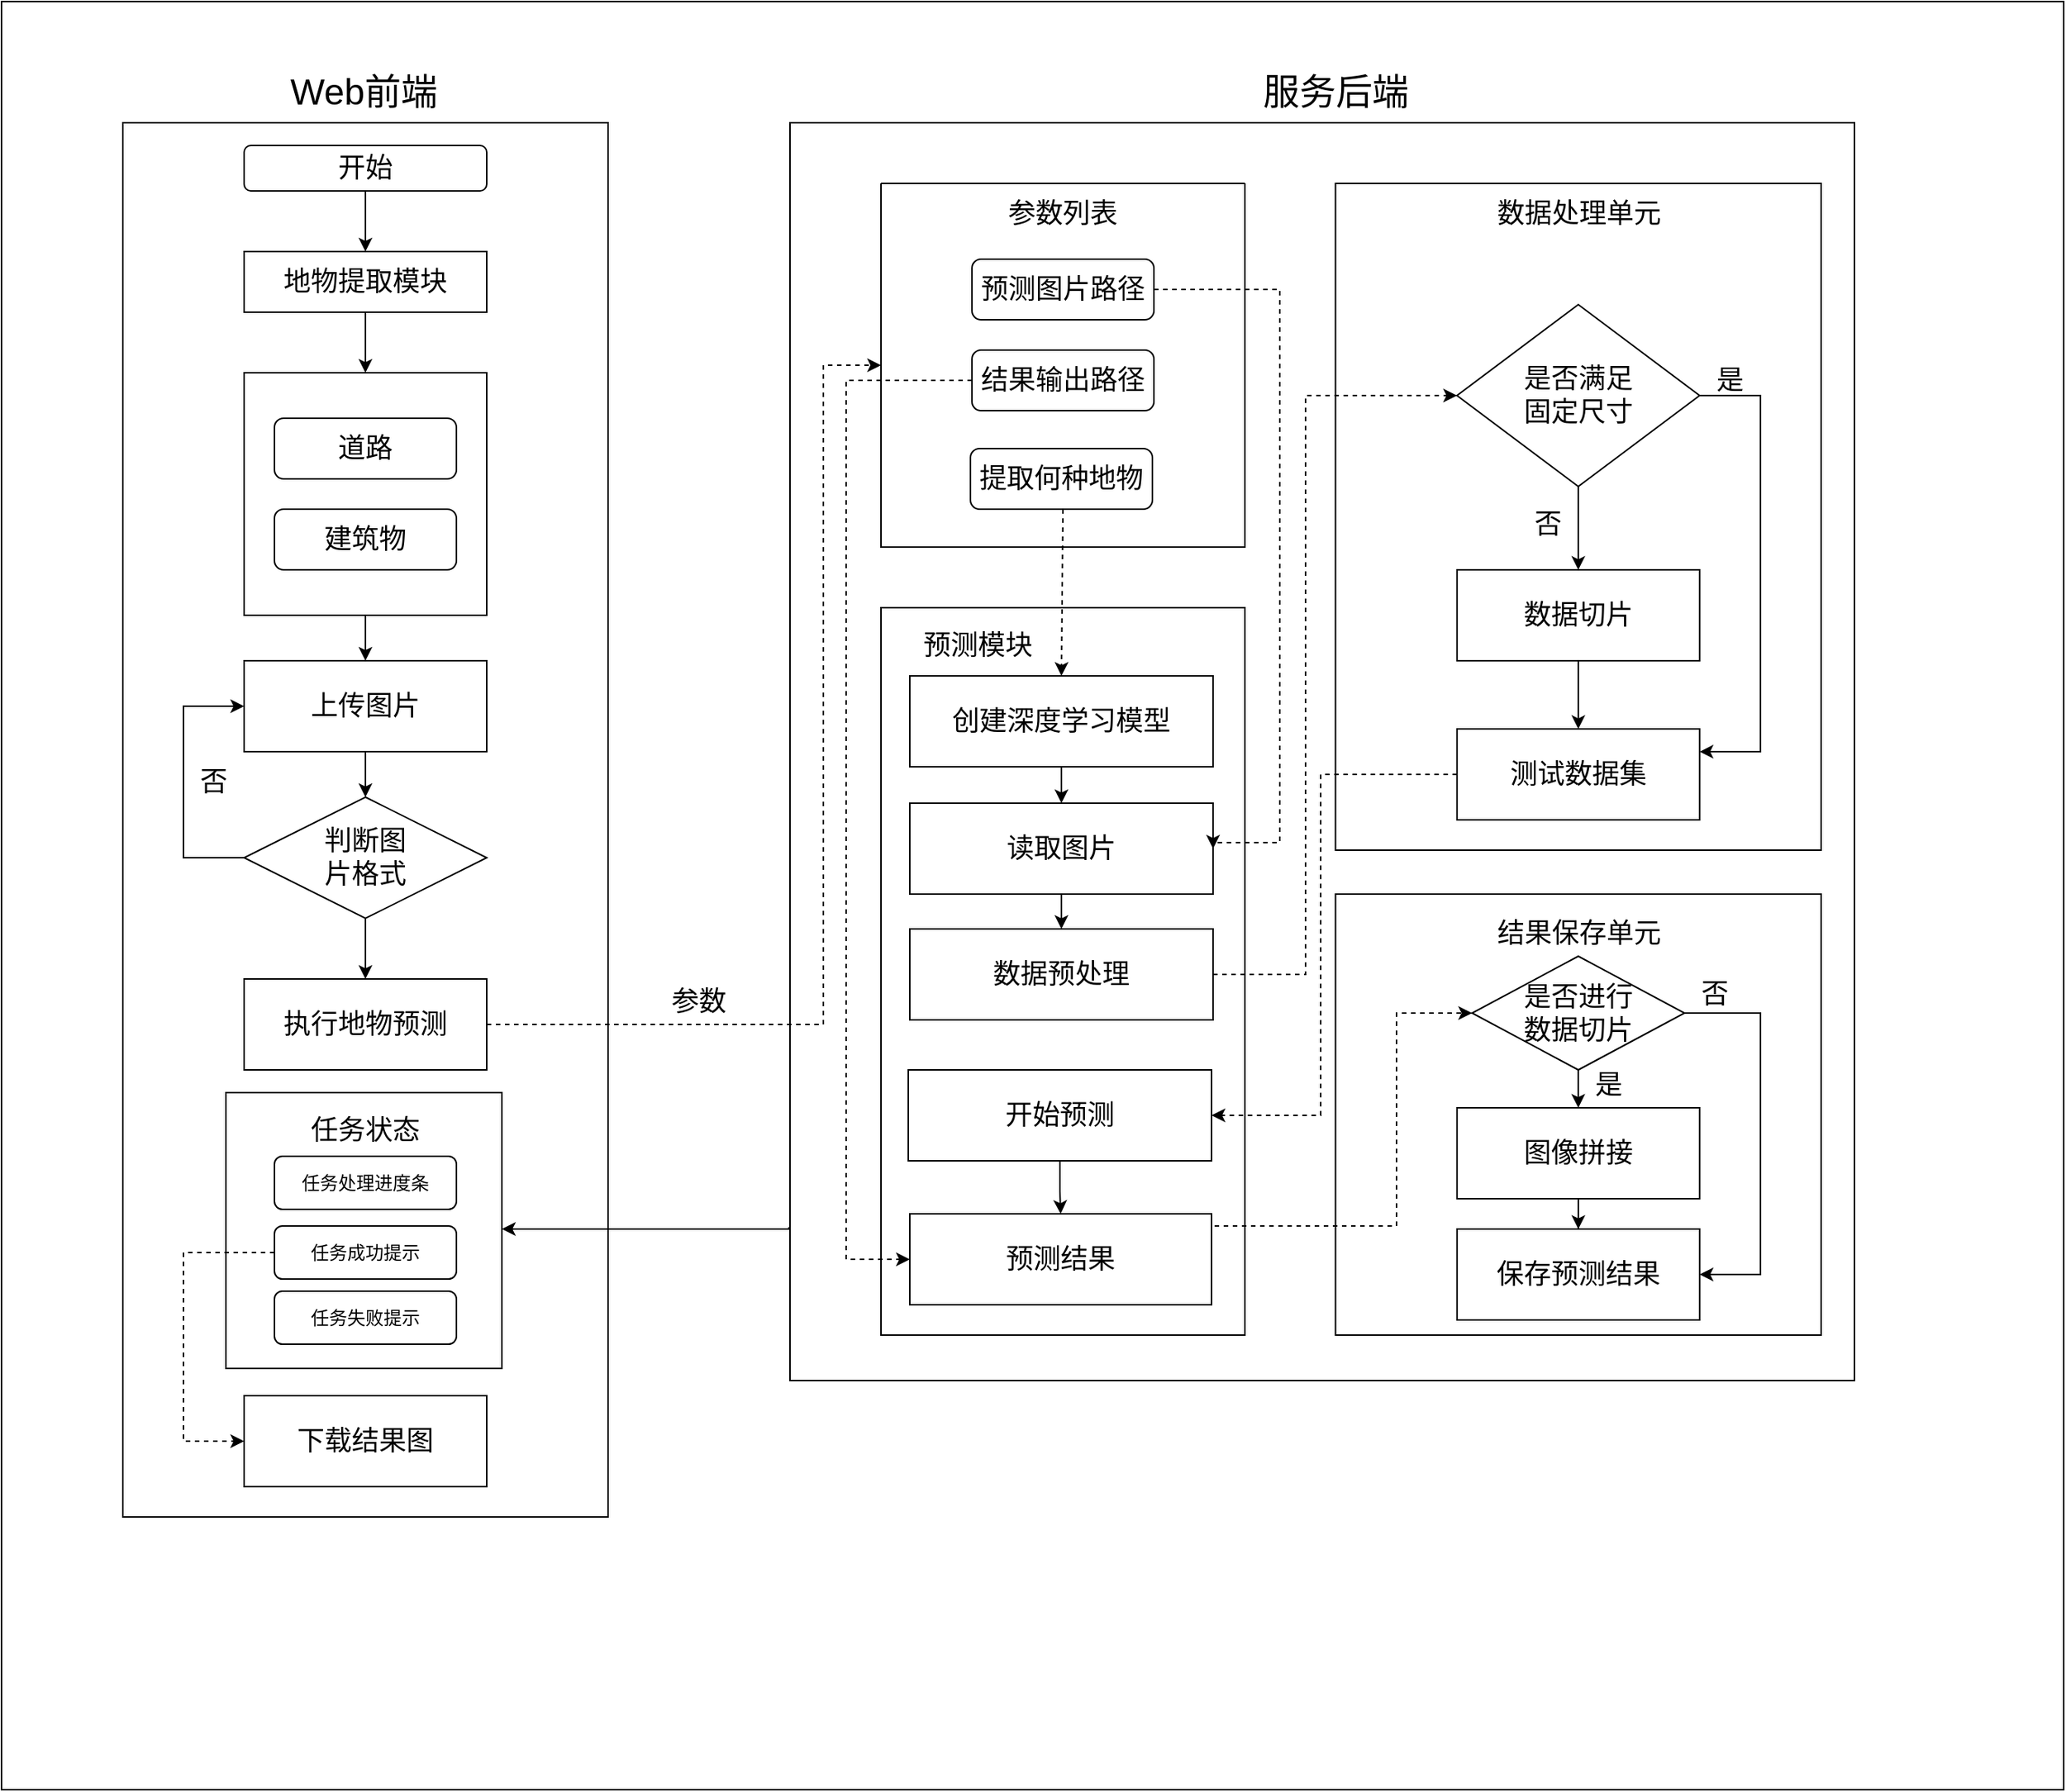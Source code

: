 <mxfile version="14.9.8" type="github">
  <diagram id="6-BAD-gwgn_3kW2ObFdZ" name="Page-1">
    <mxGraphModel dx="2595" dy="1228" grid="1" gridSize="10" guides="1" tooltips="1" connect="1" arrows="1" fold="1" page="1" pageScale="1" pageWidth="827" pageHeight="1169" background="#FFFFFF" math="0" shadow="0">
      <root>
        <mxCell id="0" />
        <mxCell id="1" parent="0" />
        <mxCell id="iankHsI5JTnCmlIuYej3-14" value="" style="rounded=0;whiteSpace=wrap;html=1;strokeColor=#000000;fillColor=none;gradientColor=#ffffff;" vertex="1" parent="1">
          <mxGeometry x="879.76" y="589" width="320.25" height="291" as="geometry" />
        </mxCell>
        <mxCell id="iankHsI5JTnCmlIuYej3-1" value="" style="rounded=0;whiteSpace=wrap;html=1;strokeColor=#000000;fillColor=none;gradientColor=#ffffff;gradientDirection=north;" vertex="1" parent="1">
          <mxGeometry width="1360" height="1180" as="geometry" />
        </mxCell>
        <mxCell id="rNObOVmtCFIQCvwkpGzT-17" value="" style="rounded=0;whiteSpace=wrap;html=1;gradientColor=#ffffff;fillColor=none;" parent="1" vertex="1">
          <mxGeometry x="520" y="80" width="702" height="830" as="geometry" />
        </mxCell>
        <mxCell id="rNObOVmtCFIQCvwkpGzT-55" value="" style="rounded=0;whiteSpace=wrap;html=1;strokeColor=#000000;fillColor=none;gradientColor=#ffffff;" parent="1" vertex="1">
          <mxGeometry x="879.75" y="120" width="320.25" height="440" as="geometry" />
        </mxCell>
        <mxCell id="rNObOVmtCFIQCvwkpGzT-16" value="" style="rounded=0;whiteSpace=wrap;html=1;gradientColor=#ffffff;gradientDirection=north;fillColor=none;" parent="1" vertex="1">
          <mxGeometry x="80" y="80" width="320" height="920" as="geometry" />
        </mxCell>
        <mxCell id="rNObOVmtCFIQCvwkpGzT-3" value="" style="edgeStyle=none;rounded=0;orthogonalLoop=1;jettySize=auto;html=1;" parent="1" source="rNObOVmtCFIQCvwkpGzT-1" target="rNObOVmtCFIQCvwkpGzT-2" edge="1">
          <mxGeometry relative="1" as="geometry" />
        </mxCell>
        <mxCell id="rNObOVmtCFIQCvwkpGzT-1" value="&lt;font style=&quot;font-size: 18px&quot;&gt;开始&lt;/font&gt;" style="rounded=1;whiteSpace=wrap;html=1;" parent="1" vertex="1">
          <mxGeometry x="160" y="95" width="160" height="30" as="geometry" />
        </mxCell>
        <mxCell id="rNObOVmtCFIQCvwkpGzT-7" value="" style="edgeStyle=none;rounded=0;orthogonalLoop=1;jettySize=auto;html=1;entryX=0.5;entryY=0;entryDx=0;entryDy=0;" parent="1" source="rNObOVmtCFIQCvwkpGzT-2" target="rNObOVmtCFIQCvwkpGzT-4" edge="1">
          <mxGeometry relative="1" as="geometry" />
        </mxCell>
        <mxCell id="rNObOVmtCFIQCvwkpGzT-2" value="&lt;font style=&quot;font-size: 18px&quot;&gt;地物提取模块&lt;/font&gt;" style="rounded=0;whiteSpace=wrap;html=1;" parent="1" vertex="1">
          <mxGeometry x="160" y="165" width="160" height="40" as="geometry" />
        </mxCell>
        <mxCell id="rNObOVmtCFIQCvwkpGzT-9" value="" style="edgeStyle=none;rounded=0;orthogonalLoop=1;jettySize=auto;html=1;" parent="1" source="rNObOVmtCFIQCvwkpGzT-4" target="rNObOVmtCFIQCvwkpGzT-8" edge="1">
          <mxGeometry relative="1" as="geometry" />
        </mxCell>
        <mxCell id="rNObOVmtCFIQCvwkpGzT-4" value="" style="whiteSpace=wrap;html=1;aspect=fixed;" parent="1" vertex="1">
          <mxGeometry x="160" y="245" width="160" height="160" as="geometry" />
        </mxCell>
        <mxCell id="rNObOVmtCFIQCvwkpGzT-5" value="&lt;font style=&quot;font-size: 18px&quot;&gt;道路&lt;/font&gt;" style="rounded=1;whiteSpace=wrap;html=1;" parent="1" vertex="1">
          <mxGeometry x="180" y="275" width="120" height="40" as="geometry" />
        </mxCell>
        <mxCell id="rNObOVmtCFIQCvwkpGzT-6" value="&lt;font style=&quot;font-size: 18px&quot;&gt;建筑物&lt;/font&gt;" style="rounded=1;whiteSpace=wrap;html=1;" parent="1" vertex="1">
          <mxGeometry x="180" y="335" width="120" height="40" as="geometry" />
        </mxCell>
        <mxCell id="rNObOVmtCFIQCvwkpGzT-11" value="" style="edgeStyle=none;rounded=0;orthogonalLoop=1;jettySize=auto;html=1;" parent="1" source="rNObOVmtCFIQCvwkpGzT-8" target="rNObOVmtCFIQCvwkpGzT-10" edge="1">
          <mxGeometry relative="1" as="geometry" />
        </mxCell>
        <mxCell id="rNObOVmtCFIQCvwkpGzT-8" value="&lt;font style=&quot;font-size: 18px&quot;&gt;上传图片&lt;/font&gt;" style="whiteSpace=wrap;html=1;" parent="1" vertex="1">
          <mxGeometry x="160" y="435" width="160" height="60" as="geometry" />
        </mxCell>
        <mxCell id="rNObOVmtCFIQCvwkpGzT-12" style="edgeStyle=orthogonalEdgeStyle;rounded=0;orthogonalLoop=1;jettySize=auto;html=1;exitX=0;exitY=0.5;exitDx=0;exitDy=0;entryX=0;entryY=0.5;entryDx=0;entryDy=0;" parent="1" source="rNObOVmtCFIQCvwkpGzT-10" target="rNObOVmtCFIQCvwkpGzT-8" edge="1">
          <mxGeometry relative="1" as="geometry">
            <Array as="points">
              <mxPoint x="120" y="565" />
              <mxPoint x="120" y="465" />
            </Array>
          </mxGeometry>
        </mxCell>
        <mxCell id="rNObOVmtCFIQCvwkpGzT-15" value="" style="edgeStyle=orthogonalEdgeStyle;rounded=0;orthogonalLoop=1;jettySize=auto;html=1;" parent="1" source="rNObOVmtCFIQCvwkpGzT-10" target="rNObOVmtCFIQCvwkpGzT-14" edge="1">
          <mxGeometry relative="1" as="geometry" />
        </mxCell>
        <mxCell id="rNObOVmtCFIQCvwkpGzT-10" value="&lt;font style=&quot;font-size: 18px&quot;&gt;判断图&lt;br&gt;片格式&lt;/font&gt;" style="rhombus;whiteSpace=wrap;html=1;" parent="1" vertex="1">
          <mxGeometry x="160" y="525" width="160" height="80" as="geometry" />
        </mxCell>
        <mxCell id="rNObOVmtCFIQCvwkpGzT-13" value="&lt;font style=&quot;font-size: 18px&quot;&gt;否&lt;/font&gt;" style="text;html=1;strokeColor=none;fillColor=none;align=center;verticalAlign=middle;whiteSpace=wrap;rounded=0;" parent="1" vertex="1">
          <mxGeometry x="120" y="505" width="40" height="20" as="geometry" />
        </mxCell>
        <mxCell id="rNObOVmtCFIQCvwkpGzT-14" value="&lt;font style=&quot;font-size: 18px&quot;&gt;执行地物预测&lt;/font&gt;" style="whiteSpace=wrap;html=1;" parent="1" vertex="1">
          <mxGeometry x="160" y="645" width="160" height="60" as="geometry" />
        </mxCell>
        <mxCell id="rNObOVmtCFIQCvwkpGzT-19" value="" style="swimlane;startSize=0;gradientColor=#ffffff;" parent="1" vertex="1">
          <mxGeometry x="580" y="120" width="240" height="240" as="geometry">
            <mxRectangle x="520" y="95" width="50" height="40" as="alternateBounds" />
          </mxGeometry>
        </mxCell>
        <mxCell id="rNObOVmtCFIQCvwkpGzT-20" value="&lt;font style=&quot;font-size: 18px&quot;&gt;预测图片路径&lt;/font&gt;" style="rounded=1;whiteSpace=wrap;html=1;gradientColor=#ffffff;" parent="rNObOVmtCFIQCvwkpGzT-19" vertex="1">
          <mxGeometry x="60" y="50" width="120" height="40" as="geometry" />
        </mxCell>
        <mxCell id="rNObOVmtCFIQCvwkpGzT-21" value="&lt;font style=&quot;font-size: 18px&quot;&gt;结果输出路径&lt;/font&gt;" style="rounded=1;whiteSpace=wrap;html=1;gradientColor=#ffffff;" parent="rNObOVmtCFIQCvwkpGzT-19" vertex="1">
          <mxGeometry x="60" y="110" width="120" height="40" as="geometry" />
        </mxCell>
        <mxCell id="rNObOVmtCFIQCvwkpGzT-38" value="&lt;font style=&quot;font-size: 18px&quot;&gt;参数列表&lt;/font&gt;" style="text;html=1;strokeColor=none;align=center;verticalAlign=middle;whiteSpace=wrap;rounded=0;fillColor=#ffffff;" parent="rNObOVmtCFIQCvwkpGzT-19" vertex="1">
          <mxGeometry x="75" y="10" width="90" height="20" as="geometry" />
        </mxCell>
        <mxCell id="rNObOVmtCFIQCvwkpGzT-23" style="edgeStyle=orthogonalEdgeStyle;rounded=0;orthogonalLoop=1;jettySize=auto;html=1;entryX=0;entryY=0.5;entryDx=0;entryDy=0;dashed=1;" parent="1" target="rNObOVmtCFIQCvwkpGzT-19" edge="1">
          <mxGeometry relative="1" as="geometry">
            <mxPoint x="320" y="675" as="sourcePoint" />
            <mxPoint x="440" y="400" as="targetPoint" />
            <Array as="points">
              <mxPoint x="542" y="675" />
              <mxPoint x="542" y="240" />
            </Array>
          </mxGeometry>
        </mxCell>
        <mxCell id="rNObOVmtCFIQCvwkpGzT-24" value="&lt;font style=&quot;font-size: 18px&quot;&gt;参数&lt;/font&gt;" style="text;html=1;strokeColor=none;fillColor=none;align=center;verticalAlign=middle;whiteSpace=wrap;rounded=0;" parent="1" vertex="1">
          <mxGeometry x="440" y="650" width="40" height="20" as="geometry" />
        </mxCell>
        <mxCell id="rNObOVmtCFIQCvwkpGzT-39" value="" style="rounded=0;whiteSpace=wrap;html=1;strokeColor=#000000;fillColor=none;gradientColor=#ffffff;" parent="1" vertex="1">
          <mxGeometry x="580" y="400" width="240" height="480" as="geometry" />
        </mxCell>
        <mxCell id="rNObOVmtCFIQCvwkpGzT-22" value="&lt;span style=&quot;font-size: 18px&quot;&gt;提取何种地物&lt;/span&gt;" style="rounded=1;whiteSpace=wrap;html=1;gradientColor=#ffffff;" parent="1" vertex="1">
          <mxGeometry x="639" y="295" width="120" height="40" as="geometry" />
        </mxCell>
        <mxCell id="rNObOVmtCFIQCvwkpGzT-41" value="" style="edgeStyle=orthogonalEdgeStyle;rounded=0;orthogonalLoop=1;jettySize=auto;html=1;strokeColor=#000000;" parent="1" source="rNObOVmtCFIQCvwkpGzT-31" target="rNObOVmtCFIQCvwkpGzT-36" edge="1">
          <mxGeometry relative="1" as="geometry" />
        </mxCell>
        <mxCell id="rNObOVmtCFIQCvwkpGzT-31" value="&lt;font style=&quot;font-size: 18px&quot;&gt;创建深度学习模型&lt;/font&gt;" style="rounded=0;whiteSpace=wrap;html=1;fillColor=none;gradientColor=#ffffff;" parent="1" vertex="1">
          <mxGeometry x="599" y="445" width="200" height="60" as="geometry" />
        </mxCell>
        <mxCell id="rNObOVmtCFIQCvwkpGzT-32" value="" style="endArrow=classic;html=1;entryX=0.5;entryY=0;entryDx=0;entryDy=0;dashed=1;" parent="1" target="rNObOVmtCFIQCvwkpGzT-31" edge="1">
          <mxGeometry width="50" height="50" relative="1" as="geometry">
            <mxPoint x="700" y="335" as="sourcePoint" />
            <mxPoint x="699" y="395" as="targetPoint" />
          </mxGeometry>
        </mxCell>
        <mxCell id="rNObOVmtCFIQCvwkpGzT-48" value="" style="edgeStyle=orthogonalEdgeStyle;rounded=0;orthogonalLoop=1;jettySize=auto;html=1;strokeColor=#000000;" parent="1" source="rNObOVmtCFIQCvwkpGzT-36" target="rNObOVmtCFIQCvwkpGzT-47" edge="1">
          <mxGeometry relative="1" as="geometry" />
        </mxCell>
        <mxCell id="rNObOVmtCFIQCvwkpGzT-36" value="&lt;span style=&quot;font-size: 18px&quot;&gt;读取图片&lt;/span&gt;" style="rounded=0;whiteSpace=wrap;html=1;fillColor=none;gradientColor=#ffffff;" parent="1" vertex="1">
          <mxGeometry x="599" y="529" width="200" height="60" as="geometry" />
        </mxCell>
        <mxCell id="rNObOVmtCFIQCvwkpGzT-40" value="&lt;font style=&quot;font-size: 18px&quot;&gt;预测模块&lt;/font&gt;" style="text;html=1;strokeColor=none;align=center;verticalAlign=middle;whiteSpace=wrap;rounded=0;fillColor=#ffffff;" parent="1" vertex="1">
          <mxGeometry x="599" y="415" width="90" height="20" as="geometry" />
        </mxCell>
        <mxCell id="rNObOVmtCFIQCvwkpGzT-46" style="edgeStyle=orthogonalEdgeStyle;rounded=0;orthogonalLoop=1;jettySize=auto;html=1;entryX=1;entryY=0.5;entryDx=0;entryDy=0;dashed=1;exitX=1;exitY=0.5;exitDx=0;exitDy=0;" parent="1" source="rNObOVmtCFIQCvwkpGzT-20" target="rNObOVmtCFIQCvwkpGzT-36" edge="1">
          <mxGeometry relative="1" as="geometry">
            <mxPoint x="747" y="613" as="sourcePoint" />
            <mxPoint x="1007" y="178" as="targetPoint" />
            <Array as="points">
              <mxPoint x="843" y="190" />
              <mxPoint x="843" y="555" />
            </Array>
          </mxGeometry>
        </mxCell>
        <mxCell id="iankHsI5JTnCmlIuYej3-4" style="edgeStyle=orthogonalEdgeStyle;rounded=0;orthogonalLoop=1;jettySize=auto;html=1;exitX=1;exitY=0.5;exitDx=0;exitDy=0;entryX=0;entryY=0.5;entryDx=0;entryDy=0;strokeColor=#000000;dashed=1;" edge="1" parent="1" source="rNObOVmtCFIQCvwkpGzT-47" target="iankHsI5JTnCmlIuYej3-3">
          <mxGeometry relative="1" as="geometry">
            <Array as="points">
              <mxPoint x="860" y="642" />
              <mxPoint x="860" y="260" />
            </Array>
          </mxGeometry>
        </mxCell>
        <mxCell id="rNObOVmtCFIQCvwkpGzT-47" value="&lt;font style=&quot;font-size: 18px&quot;&gt;数据预处理&lt;/font&gt;" style="rounded=0;whiteSpace=wrap;html=1;fillColor=none;gradientColor=#ffffff;" parent="1" vertex="1">
          <mxGeometry x="599" y="612" width="200" height="60" as="geometry" />
        </mxCell>
        <mxCell id="rNObOVmtCFIQCvwkpGzT-53" value="" style="edgeStyle=orthogonalEdgeStyle;rounded=0;orthogonalLoop=1;jettySize=auto;html=1;strokeColor=#000000;" parent="1" source="rNObOVmtCFIQCvwkpGzT-49" target="rNObOVmtCFIQCvwkpGzT-52" edge="1">
          <mxGeometry relative="1" as="geometry" />
        </mxCell>
        <mxCell id="rNObOVmtCFIQCvwkpGzT-49" value="&lt;span style=&quot;font-size: 18px&quot;&gt;开始预测&lt;/span&gt;" style="rounded=0;whiteSpace=wrap;html=1;fillColor=none;gradientColor=#ffffff;" parent="1" vertex="1">
          <mxGeometry x="598" y="705" width="200" height="60" as="geometry" />
        </mxCell>
        <mxCell id="iankHsI5JTnCmlIuYej3-15" style="edgeStyle=orthogonalEdgeStyle;rounded=0;orthogonalLoop=1;jettySize=auto;html=1;exitX=1;exitY=0.5;exitDx=0;exitDy=0;entryX=0;entryY=0.5;entryDx=0;entryDy=0;dashed=1;strokeColor=#000000;" edge="1" parent="1" source="rNObOVmtCFIQCvwkpGzT-52" target="iankHsI5JTnCmlIuYej3-18">
          <mxGeometry relative="1" as="geometry">
            <Array as="points">
              <mxPoint x="920" y="808" />
              <mxPoint x="920" y="667" />
            </Array>
          </mxGeometry>
        </mxCell>
        <mxCell id="iankHsI5JTnCmlIuYej3-28" style="edgeStyle=orthogonalEdgeStyle;rounded=0;orthogonalLoop=1;jettySize=auto;html=1;exitX=-0.001;exitY=0.878;exitDx=0;exitDy=0;strokeColor=#000000;exitPerimeter=0;" edge="1" parent="1" source="rNObOVmtCFIQCvwkpGzT-17" target="iankHsI5JTnCmlIuYej3-27">
          <mxGeometry relative="1" as="geometry">
            <Array as="points">
              <mxPoint x="519" y="810" />
            </Array>
          </mxGeometry>
        </mxCell>
        <mxCell id="rNObOVmtCFIQCvwkpGzT-52" value="&lt;font style=&quot;font-size: 18px&quot;&gt;预测结果&lt;/font&gt;" style="whiteSpace=wrap;html=1;rounded=0;fillColor=none;gradientColor=#ffffff;" parent="1" vertex="1">
          <mxGeometry x="599" y="800" width="199" height="60" as="geometry" />
        </mxCell>
        <mxCell id="rNObOVmtCFIQCvwkpGzT-54" style="edgeStyle=orthogonalEdgeStyle;rounded=0;orthogonalLoop=1;jettySize=auto;html=1;entryX=0;entryY=0.5;entryDx=0;entryDy=0;dashed=1;exitX=0;exitY=0.5;exitDx=0;exitDy=0;" parent="1" source="rNObOVmtCFIQCvwkpGzT-21" target="rNObOVmtCFIQCvwkpGzT-52" edge="1">
          <mxGeometry relative="1" as="geometry">
            <mxPoint x="330" y="685.0" as="sourcePoint" />
            <mxPoint x="590" y="250" as="targetPoint" />
            <Array as="points">
              <mxPoint x="557" y="250" />
              <mxPoint x="557" y="830" />
            </Array>
          </mxGeometry>
        </mxCell>
        <mxCell id="rNObOVmtCFIQCvwkpGzT-56" value="&lt;font style=&quot;font-size: 18px&quot;&gt;数据处理单元&lt;/font&gt;" style="text;html=1;strokeColor=none;align=center;verticalAlign=middle;whiteSpace=wrap;rounded=0;fillColor=#ffffff;" parent="1" vertex="1">
          <mxGeometry x="982.63" y="130" width="114.5" height="20" as="geometry" />
        </mxCell>
        <mxCell id="iankHsI5JTnCmlIuYej3-6" value="" style="edgeStyle=orthogonalEdgeStyle;rounded=0;orthogonalLoop=1;jettySize=auto;html=1;strokeColor=#000000;exitX=0.5;exitY=1;exitDx=0;exitDy=0;" edge="1" parent="1" source="iankHsI5JTnCmlIuYej3-3" target="iankHsI5JTnCmlIuYej3-5">
          <mxGeometry relative="1" as="geometry">
            <mxPoint x="1039.833" y="340.003" as="sourcePoint" />
          </mxGeometry>
        </mxCell>
        <mxCell id="iankHsI5JTnCmlIuYej3-10" style="edgeStyle=orthogonalEdgeStyle;rounded=0;orthogonalLoop=1;jettySize=auto;html=1;exitX=1;exitY=0.5;exitDx=0;exitDy=0;entryX=1;entryY=0.25;entryDx=0;entryDy=0;strokeColor=#000000;" edge="1" parent="1" source="iankHsI5JTnCmlIuYej3-3" target="iankHsI5JTnCmlIuYej3-7">
          <mxGeometry relative="1" as="geometry">
            <Array as="points">
              <mxPoint x="1160" y="260" />
              <mxPoint x="1160" y="495" />
            </Array>
          </mxGeometry>
        </mxCell>
        <mxCell id="iankHsI5JTnCmlIuYej3-3" value="&lt;font style=&quot;font-size: 18px&quot;&gt;是否满足&lt;br&gt;固定尺寸&lt;/font&gt;" style="rhombus;whiteSpace=wrap;html=1;strokeColor=#000000;fillColor=none;gradientColor=#ffffff;gradientDirection=north;" vertex="1" parent="1">
          <mxGeometry x="959.87" y="200" width="160" height="120" as="geometry" />
        </mxCell>
        <mxCell id="iankHsI5JTnCmlIuYej3-8" value="" style="edgeStyle=orthogonalEdgeStyle;rounded=0;orthogonalLoop=1;jettySize=auto;html=1;strokeColor=#000000;" edge="1" parent="1" source="iankHsI5JTnCmlIuYej3-5" target="iankHsI5JTnCmlIuYej3-7">
          <mxGeometry relative="1" as="geometry" />
        </mxCell>
        <mxCell id="iankHsI5JTnCmlIuYej3-5" value="&lt;font style=&quot;font-size: 18px&quot;&gt;数据切片&lt;/font&gt;" style="whiteSpace=wrap;html=1;fillColor=none;gradientColor=#ffffff;gradientDirection=north;" vertex="1" parent="1">
          <mxGeometry x="959.88" y="375.03" width="160" height="60" as="geometry" />
        </mxCell>
        <mxCell id="iankHsI5JTnCmlIuYej3-12" style="edgeStyle=orthogonalEdgeStyle;rounded=0;orthogonalLoop=1;jettySize=auto;html=1;exitX=0;exitY=0.5;exitDx=0;exitDy=0;entryX=1;entryY=0.5;entryDx=0;entryDy=0;strokeColor=#000000;dashed=1;" edge="1" parent="1" source="iankHsI5JTnCmlIuYej3-7" target="rNObOVmtCFIQCvwkpGzT-49">
          <mxGeometry relative="1" as="geometry">
            <Array as="points">
              <mxPoint x="870" y="510" />
              <mxPoint x="870" y="735" />
            </Array>
          </mxGeometry>
        </mxCell>
        <mxCell id="iankHsI5JTnCmlIuYej3-7" value="&lt;font style=&quot;font-size: 18px&quot;&gt;测试数据集&lt;/font&gt;" style="whiteSpace=wrap;html=1;fillColor=none;gradientColor=#ffffff;gradientDirection=north;" vertex="1" parent="1">
          <mxGeometry x="959.87" y="480.03" width="160" height="60" as="geometry" />
        </mxCell>
        <mxCell id="iankHsI5JTnCmlIuYej3-9" value="&lt;font style=&quot;font-size: 18px&quot;&gt;否&lt;/font&gt;" style="text;html=1;strokeColor=none;fillColor=none;align=center;verticalAlign=middle;whiteSpace=wrap;rounded=0;" vertex="1" parent="1">
          <mxGeometry x="1000" y="335" width="40" height="20" as="geometry" />
        </mxCell>
        <mxCell id="iankHsI5JTnCmlIuYej3-11" value="&lt;font style=&quot;font-size: 18px&quot;&gt;是&lt;/font&gt;" style="text;html=1;strokeColor=none;fillColor=none;align=center;verticalAlign=middle;whiteSpace=wrap;rounded=0;" vertex="1" parent="1">
          <mxGeometry x="1119.88" y="240" width="40" height="20" as="geometry" />
        </mxCell>
        <mxCell id="iankHsI5JTnCmlIuYej3-13" style="edgeStyle=orthogonalEdgeStyle;rounded=0;orthogonalLoop=1;jettySize=auto;html=1;exitX=0.5;exitY=1;exitDx=0;exitDy=0;dashed=1;strokeColor=#000000;" edge="1" parent="1" source="rNObOVmtCFIQCvwkpGzT-17" target="rNObOVmtCFIQCvwkpGzT-17">
          <mxGeometry relative="1" as="geometry" />
        </mxCell>
        <mxCell id="iankHsI5JTnCmlIuYej3-17" value="&lt;font style=&quot;font-size: 18px&quot;&gt;结果保存单元&lt;/font&gt;" style="text;html=1;strokeColor=none;align=center;verticalAlign=middle;whiteSpace=wrap;rounded=0;fillColor=#ffffff;" vertex="1" parent="1">
          <mxGeometry x="982.62" y="605" width="114.5" height="20" as="geometry" />
        </mxCell>
        <mxCell id="iankHsI5JTnCmlIuYej3-21" value="" style="edgeStyle=orthogonalEdgeStyle;rounded=0;orthogonalLoop=1;jettySize=auto;html=1;strokeColor=#000000;" edge="1" parent="1" source="iankHsI5JTnCmlIuYej3-18" target="iankHsI5JTnCmlIuYej3-20">
          <mxGeometry relative="1" as="geometry" />
        </mxCell>
        <mxCell id="iankHsI5JTnCmlIuYej3-24" style="edgeStyle=orthogonalEdgeStyle;rounded=0;orthogonalLoop=1;jettySize=auto;html=1;exitX=1;exitY=0.5;exitDx=0;exitDy=0;entryX=1;entryY=0.5;entryDx=0;entryDy=0;strokeColor=#000000;" edge="1" parent="1" source="iankHsI5JTnCmlIuYej3-18" target="iankHsI5JTnCmlIuYej3-22">
          <mxGeometry relative="1" as="geometry">
            <Array as="points">
              <mxPoint x="1160" y="668" />
              <mxPoint x="1160" y="840" />
            </Array>
          </mxGeometry>
        </mxCell>
        <mxCell id="iankHsI5JTnCmlIuYej3-18" value="&lt;font style=&quot;font-size: 18px&quot;&gt;是否进行&lt;br&gt;数据切片&lt;/font&gt;" style="rhombus;whiteSpace=wrap;html=1;strokeColor=#000000;fillColor=none;gradientColor=#ffffff;gradientDirection=north;" vertex="1" parent="1">
          <mxGeometry x="969.81" y="630" width="140.13" height="75" as="geometry" />
        </mxCell>
        <mxCell id="iankHsI5JTnCmlIuYej3-23" value="" style="edgeStyle=orthogonalEdgeStyle;rounded=0;orthogonalLoop=1;jettySize=auto;html=1;strokeColor=#000000;" edge="1" parent="1" source="iankHsI5JTnCmlIuYej3-20" target="iankHsI5JTnCmlIuYej3-22">
          <mxGeometry relative="1" as="geometry" />
        </mxCell>
        <mxCell id="iankHsI5JTnCmlIuYej3-20" value="&lt;font style=&quot;font-size: 18px&quot;&gt;图像拼接&lt;/font&gt;" style="whiteSpace=wrap;html=1;fillColor=none;gradientColor=#ffffff;gradientDirection=north;" vertex="1" parent="1">
          <mxGeometry x="959.87" y="730" width="160" height="60" as="geometry" />
        </mxCell>
        <mxCell id="iankHsI5JTnCmlIuYej3-22" value="&lt;font style=&quot;font-size: 18px&quot;&gt;保存预测结果&lt;/font&gt;" style="whiteSpace=wrap;html=1;fillColor=none;gradientColor=#ffffff;gradientDirection=north;" vertex="1" parent="1">
          <mxGeometry x="959.89" y="810" width="160" height="60" as="geometry" />
        </mxCell>
        <mxCell id="iankHsI5JTnCmlIuYej3-25" value="&lt;font style=&quot;font-size: 18px&quot;&gt;否&lt;/font&gt;" style="text;html=1;strokeColor=none;fillColor=none;align=center;verticalAlign=middle;whiteSpace=wrap;rounded=0;" vertex="1" parent="1">
          <mxGeometry x="1109.94" y="645" width="40" height="20" as="geometry" />
        </mxCell>
        <mxCell id="iankHsI5JTnCmlIuYej3-26" value="&lt;font style=&quot;font-size: 18px&quot;&gt;是&lt;/font&gt;" style="text;html=1;strokeColor=none;fillColor=none;align=center;verticalAlign=middle;whiteSpace=wrap;rounded=0;" vertex="1" parent="1">
          <mxGeometry x="1040" y="705" width="40" height="20" as="geometry" />
        </mxCell>
        <mxCell id="iankHsI5JTnCmlIuYej3-27" value="" style="whiteSpace=wrap;html=1;aspect=fixed;" vertex="1" parent="1">
          <mxGeometry x="148" y="720" width="182" height="182" as="geometry" />
        </mxCell>
        <mxCell id="iankHsI5JTnCmlIuYej3-29" value="&lt;font style=&quot;font-size: 18px&quot;&gt;任务状态&lt;/font&gt;" style="text;html=1;strokeColor=none;fillColor=none;align=center;verticalAlign=middle;whiteSpace=wrap;rounded=0;" vertex="1" parent="1">
          <mxGeometry x="195" y="735" width="90" height="20" as="geometry" />
        </mxCell>
        <mxCell id="iankHsI5JTnCmlIuYej3-30" value="任务处理进度条" style="rounded=1;whiteSpace=wrap;html=1;strokeColor=#000000;fillColor=none;gradientColor=#ffffff;gradientDirection=north;" vertex="1" parent="1">
          <mxGeometry x="180" y="762" width="120" height="35" as="geometry" />
        </mxCell>
        <mxCell id="iankHsI5JTnCmlIuYej3-34" style="edgeStyle=orthogonalEdgeStyle;rounded=0;orthogonalLoop=1;jettySize=auto;html=1;exitX=0;exitY=0.5;exitDx=0;exitDy=0;entryX=0;entryY=0.5;entryDx=0;entryDy=0;strokeColor=#000000;dashed=1;" edge="1" parent="1" source="iankHsI5JTnCmlIuYej3-31" target="iankHsI5JTnCmlIuYej3-33">
          <mxGeometry relative="1" as="geometry">
            <Array as="points">
              <mxPoint x="120" y="826" />
              <mxPoint x="120" y="950" />
            </Array>
          </mxGeometry>
        </mxCell>
        <mxCell id="iankHsI5JTnCmlIuYej3-31" value="任务成功提示" style="rounded=1;whiteSpace=wrap;html=1;strokeColor=#000000;fillColor=none;gradientColor=#ffffff;gradientDirection=north;" vertex="1" parent="1">
          <mxGeometry x="180" y="808" width="120" height="35" as="geometry" />
        </mxCell>
        <mxCell id="iankHsI5JTnCmlIuYej3-32" value="任务失败提示" style="rounded=1;whiteSpace=wrap;html=1;strokeColor=#000000;fillColor=none;gradientColor=#ffffff;gradientDirection=north;" vertex="1" parent="1">
          <mxGeometry x="180" y="851" width="120" height="35" as="geometry" />
        </mxCell>
        <mxCell id="iankHsI5JTnCmlIuYej3-33" value="&lt;font style=&quot;font-size: 18px&quot;&gt;下载结果图&lt;/font&gt;" style="whiteSpace=wrap;html=1;" vertex="1" parent="1">
          <mxGeometry x="160" y="920" width="160" height="60" as="geometry" />
        </mxCell>
        <mxCell id="iankHsI5JTnCmlIuYej3-35" value="&lt;font style=&quot;font-size: 24px&quot;&gt;Web前端&lt;/font&gt;" style="text;html=1;strokeColor=none;fillColor=none;align=center;verticalAlign=middle;whiteSpace=wrap;rounded=0;" vertex="1" parent="1">
          <mxGeometry x="179" y="50" width="120" height="20" as="geometry" />
        </mxCell>
        <mxCell id="iankHsI5JTnCmlIuYej3-36" value="&lt;font style=&quot;font-size: 24px&quot;&gt;服务后端&lt;/font&gt;" style="text;html=1;strokeColor=none;fillColor=none;align=center;verticalAlign=middle;whiteSpace=wrap;rounded=0;" vertex="1" parent="1">
          <mxGeometry x="820" y="50" width="120" height="20" as="geometry" />
        </mxCell>
      </root>
    </mxGraphModel>
  </diagram>
</mxfile>

